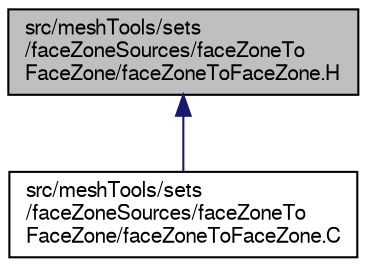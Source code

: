 digraph "src/meshTools/sets/faceZoneSources/faceZoneToFaceZone/faceZoneToFaceZone.H"
{
  bgcolor="transparent";
  edge [fontname="FreeSans",fontsize="10",labelfontname="FreeSans",labelfontsize="10"];
  node [fontname="FreeSans",fontsize="10",shape=record];
  Node1 [label="src/meshTools/sets\l/faceZoneSources/faceZoneTo\lFaceZone/faceZoneToFaceZone.H",height=0.2,width=0.4,color="black", fillcolor="grey75", style="filled" fontcolor="black"];
  Node1 -> Node2 [dir="back",color="midnightblue",fontsize="10",style="solid",fontname="FreeSans"];
  Node2 [label="src/meshTools/sets\l/faceZoneSources/faceZoneTo\lFaceZone/faceZoneToFaceZone.C",height=0.2,width=0.4,color="black",URL="$a06966.html"];
}
